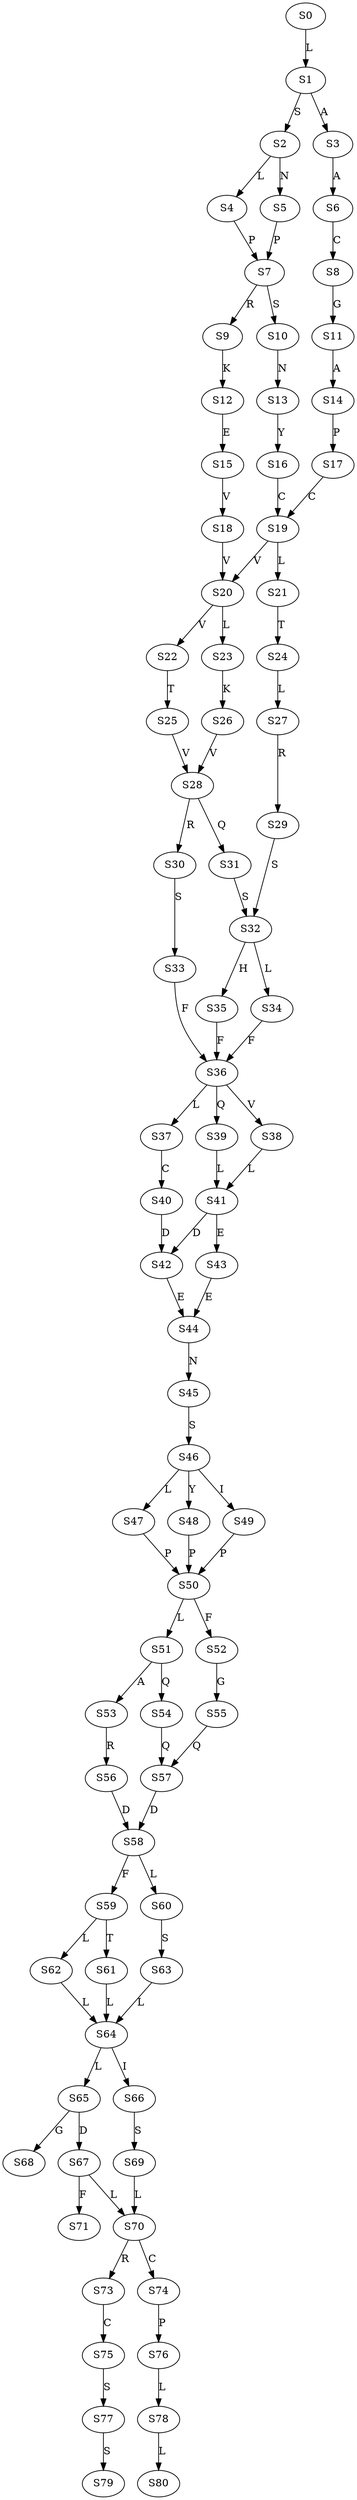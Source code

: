 strict digraph  {
	S0 -> S1 [ label = L ];
	S1 -> S2 [ label = S ];
	S1 -> S3 [ label = A ];
	S2 -> S4 [ label = L ];
	S2 -> S5 [ label = N ];
	S3 -> S6 [ label = A ];
	S4 -> S7 [ label = P ];
	S5 -> S7 [ label = P ];
	S6 -> S8 [ label = C ];
	S7 -> S9 [ label = R ];
	S7 -> S10 [ label = S ];
	S8 -> S11 [ label = G ];
	S9 -> S12 [ label = K ];
	S10 -> S13 [ label = N ];
	S11 -> S14 [ label = A ];
	S12 -> S15 [ label = E ];
	S13 -> S16 [ label = Y ];
	S14 -> S17 [ label = P ];
	S15 -> S18 [ label = V ];
	S16 -> S19 [ label = C ];
	S17 -> S19 [ label = C ];
	S18 -> S20 [ label = V ];
	S19 -> S20 [ label = V ];
	S19 -> S21 [ label = L ];
	S20 -> S22 [ label = V ];
	S20 -> S23 [ label = L ];
	S21 -> S24 [ label = T ];
	S22 -> S25 [ label = T ];
	S23 -> S26 [ label = K ];
	S24 -> S27 [ label = L ];
	S25 -> S28 [ label = V ];
	S26 -> S28 [ label = V ];
	S27 -> S29 [ label = R ];
	S28 -> S30 [ label = R ];
	S28 -> S31 [ label = Q ];
	S29 -> S32 [ label = S ];
	S30 -> S33 [ label = S ];
	S31 -> S32 [ label = S ];
	S32 -> S34 [ label = L ];
	S32 -> S35 [ label = H ];
	S33 -> S36 [ label = F ];
	S34 -> S36 [ label = F ];
	S35 -> S36 [ label = F ];
	S36 -> S37 [ label = L ];
	S36 -> S38 [ label = V ];
	S36 -> S39 [ label = Q ];
	S37 -> S40 [ label = C ];
	S38 -> S41 [ label = L ];
	S39 -> S41 [ label = L ];
	S40 -> S42 [ label = D ];
	S41 -> S43 [ label = E ];
	S41 -> S42 [ label = D ];
	S42 -> S44 [ label = E ];
	S43 -> S44 [ label = E ];
	S44 -> S45 [ label = N ];
	S45 -> S46 [ label = S ];
	S46 -> S47 [ label = L ];
	S46 -> S48 [ label = Y ];
	S46 -> S49 [ label = I ];
	S47 -> S50 [ label = P ];
	S48 -> S50 [ label = P ];
	S49 -> S50 [ label = P ];
	S50 -> S51 [ label = L ];
	S50 -> S52 [ label = F ];
	S51 -> S53 [ label = A ];
	S51 -> S54 [ label = Q ];
	S52 -> S55 [ label = G ];
	S53 -> S56 [ label = R ];
	S54 -> S57 [ label = Q ];
	S55 -> S57 [ label = Q ];
	S56 -> S58 [ label = D ];
	S57 -> S58 [ label = D ];
	S58 -> S59 [ label = F ];
	S58 -> S60 [ label = L ];
	S59 -> S61 [ label = T ];
	S59 -> S62 [ label = L ];
	S60 -> S63 [ label = S ];
	S61 -> S64 [ label = L ];
	S62 -> S64 [ label = L ];
	S63 -> S64 [ label = L ];
	S64 -> S65 [ label = L ];
	S64 -> S66 [ label = I ];
	S65 -> S67 [ label = D ];
	S65 -> S68 [ label = G ];
	S66 -> S69 [ label = S ];
	S67 -> S70 [ label = L ];
	S67 -> S71 [ label = F ];
	S69 -> S70 [ label = L ];
	S70 -> S73 [ label = R ];
	S70 -> S74 [ label = C ];
	S73 -> S75 [ label = C ];
	S74 -> S76 [ label = P ];
	S75 -> S77 [ label = S ];
	S76 -> S78 [ label = L ];
	S77 -> S79 [ label = S ];
	S78 -> S80 [ label = L ];
}

